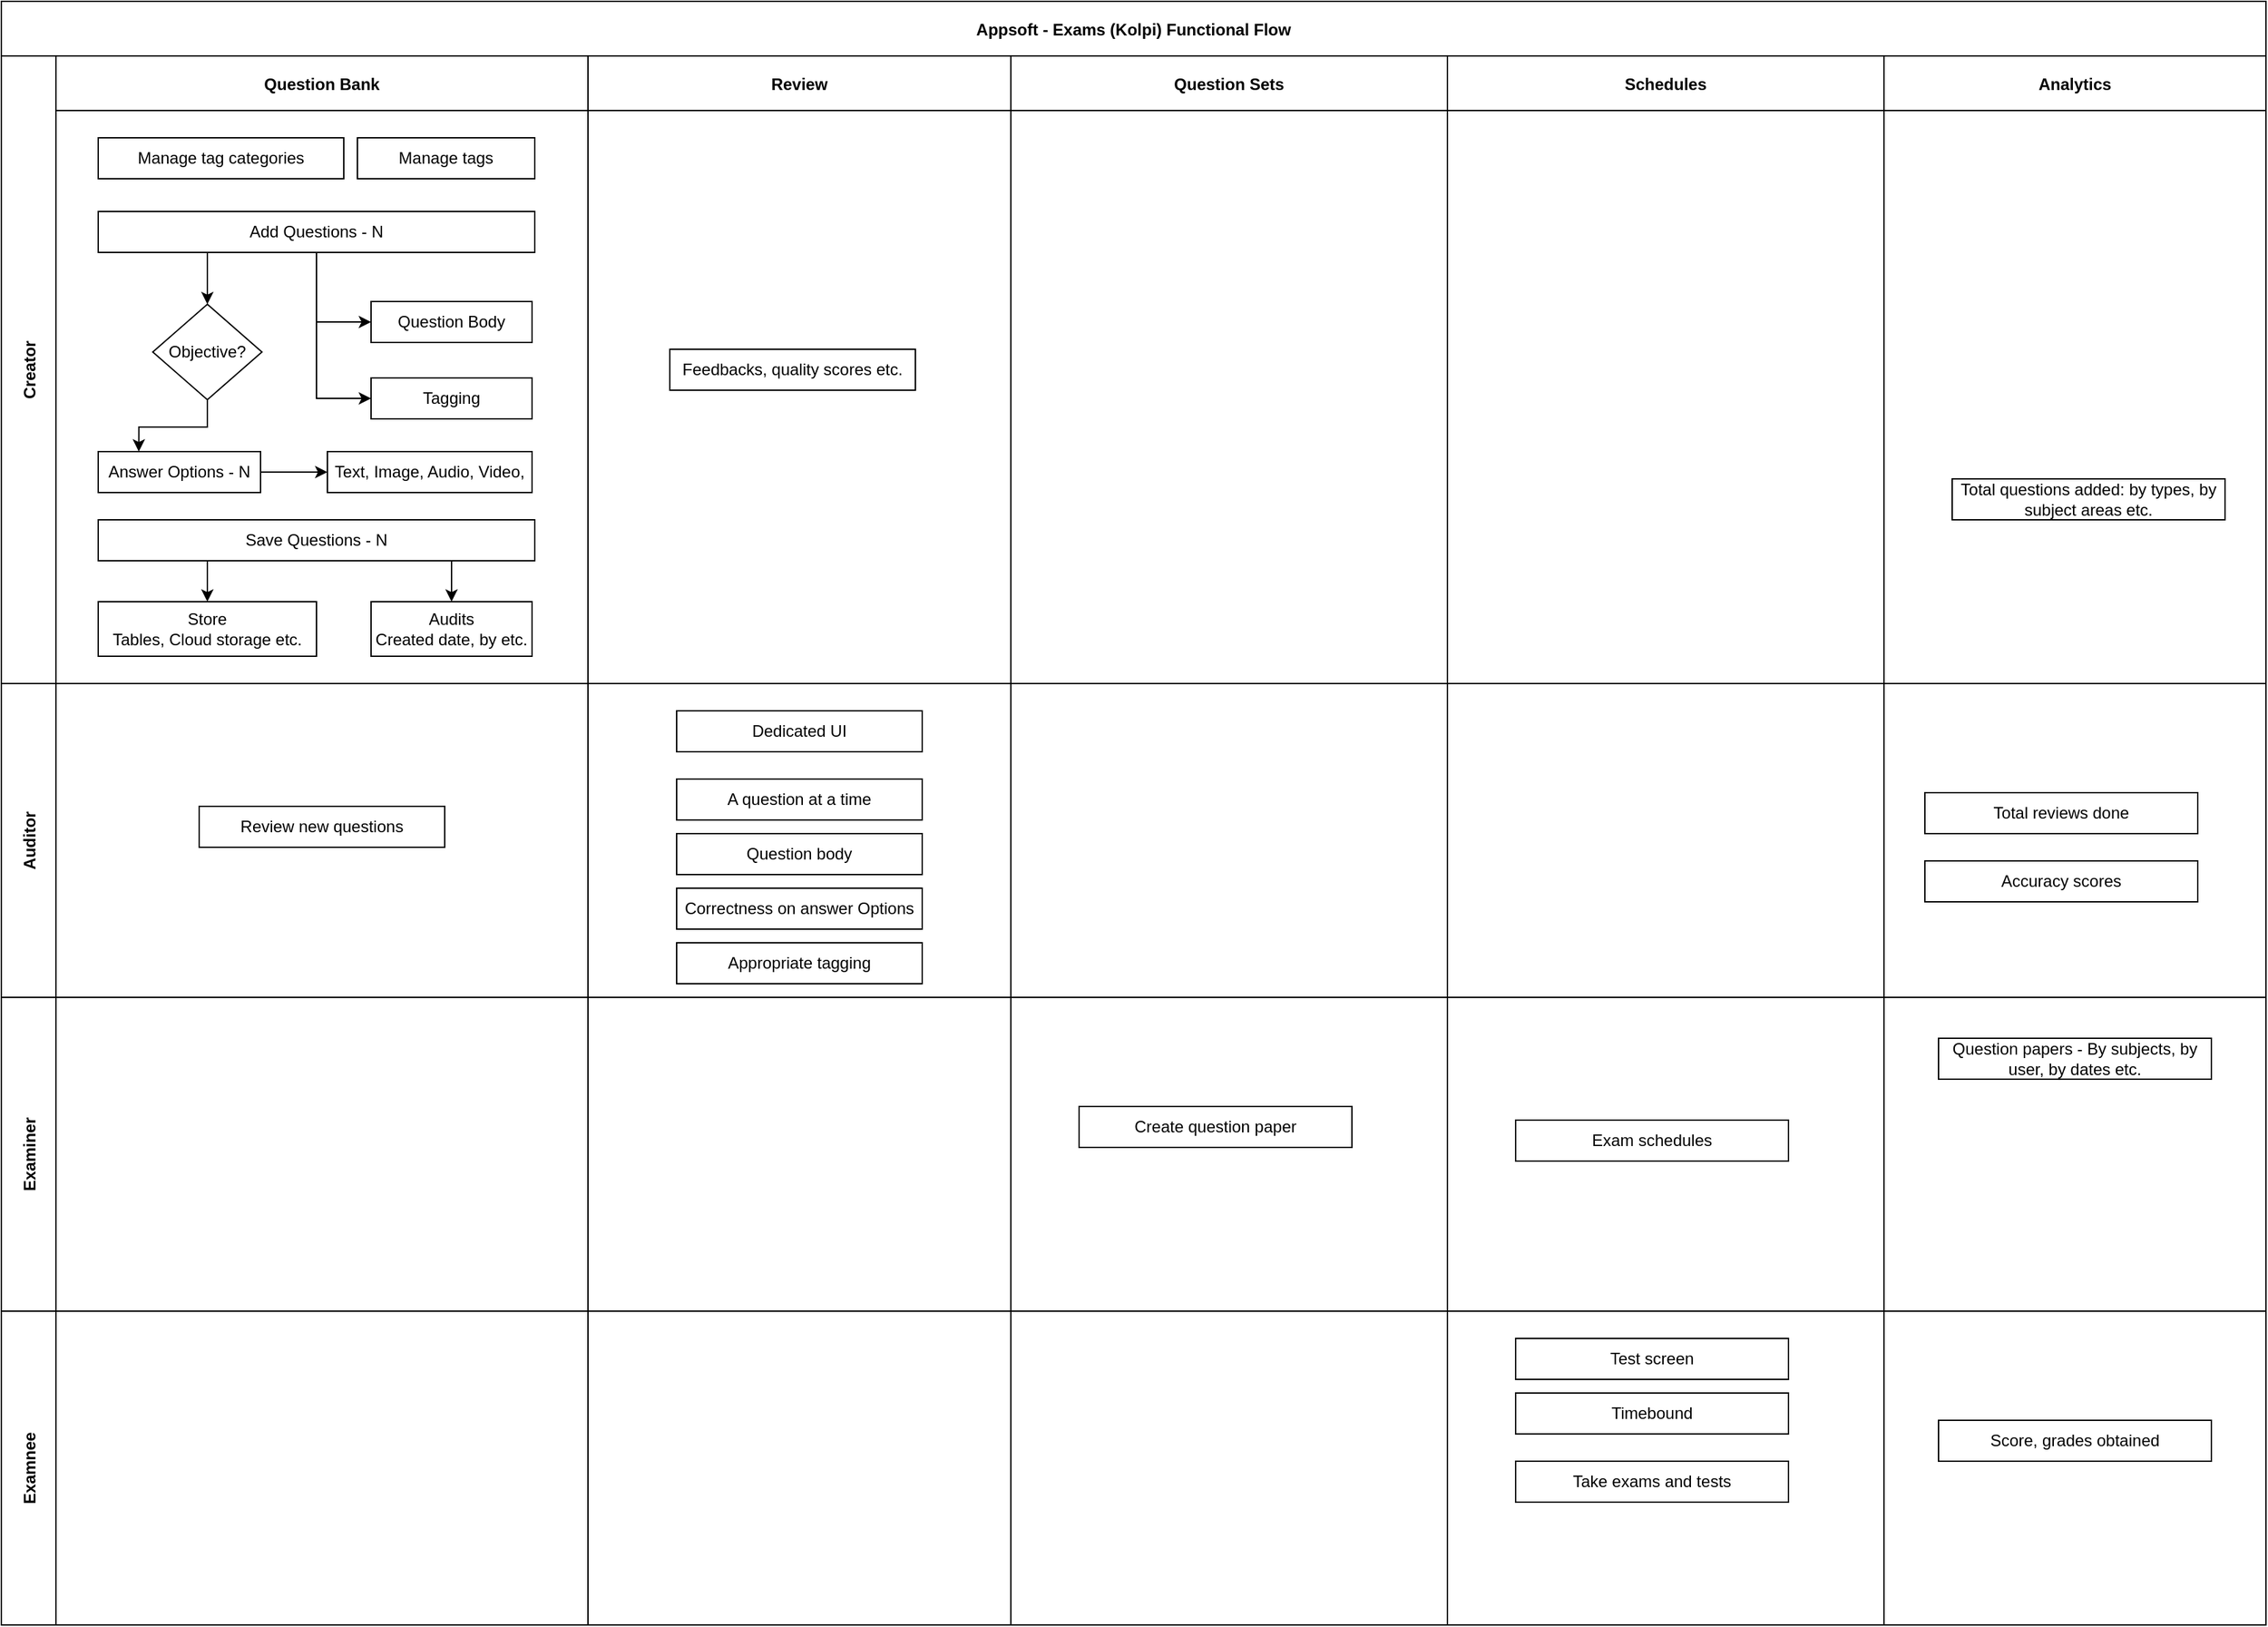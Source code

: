 <mxfile version="24.6.1" type="device">
  <diagram id="kgpKYQtTHZ0yAKxKKP6v" name="Page-1">
    <mxGraphModel dx="1674" dy="957" grid="1" gridSize="10" guides="1" tooltips="1" connect="1" arrows="1" fold="1" page="1" pageScale="1" pageWidth="850" pageHeight="1100" math="0" shadow="0">
      <root>
        <mxCell id="0" />
        <mxCell id="1" parent="0" />
        <mxCell id="3nuBFxr9cyL0pnOWT2aG-1" value="Appsoft - Exams (Kolpi) Functional Flow" style="shape=table;childLayout=tableLayout;startSize=40;collapsible=0;recursiveResize=0;expand=0;fillColor=none;fontStyle=1" parent="1" vertex="1">
          <mxGeometry x="40" y="40" width="1660" height="1190" as="geometry" />
        </mxCell>
        <mxCell id="3nuBFxr9cyL0pnOWT2aG-3" value="Creator" style="shape=tableRow;horizontal=0;swimlaneHead=0;swimlaneBody=0;top=0;left=0;bottom=0;right=0;fillColor=none;points=[[0,0.5],[1,0.5]];portConstraint=eastwest;startSize=40;collapsible=0;recursiveResize=0;expand=0;fontStyle=1;" parent="3nuBFxr9cyL0pnOWT2aG-1" vertex="1">
          <mxGeometry y="40" width="1660" height="460" as="geometry" />
        </mxCell>
        <mxCell id="3nuBFxr9cyL0pnOWT2aG-4" value="Question Bank" style="swimlane;swimlaneHead=0;swimlaneBody=0;connectable=0;fillColor=none;startSize=40;collapsible=0;recursiveResize=0;expand=0;fontStyle=1;" parent="3nuBFxr9cyL0pnOWT2aG-3" vertex="1">
          <mxGeometry x="40" width="390" height="460" as="geometry">
            <mxRectangle width="390" height="460" as="alternateBounds" />
          </mxGeometry>
        </mxCell>
        <mxCell id="F5dP5_MxQEhV5lxmtGqp-54" style="edgeStyle=orthogonalEdgeStyle;rounded=0;orthogonalLoop=1;jettySize=auto;html=1;exitX=0.5;exitY=1;exitDx=0;exitDy=0;entryX=0;entryY=0.5;entryDx=0;entryDy=0;" edge="1" parent="3nuBFxr9cyL0pnOWT2aG-4" source="3nuBFxr9cyL0pnOWT2aG-7" target="F5dP5_MxQEhV5lxmtGqp-44">
          <mxGeometry relative="1" as="geometry" />
        </mxCell>
        <mxCell id="F5dP5_MxQEhV5lxmtGqp-55" style="edgeStyle=orthogonalEdgeStyle;rounded=0;orthogonalLoop=1;jettySize=auto;html=1;exitX=0.5;exitY=1;exitDx=0;exitDy=0;entryX=0;entryY=0.5;entryDx=0;entryDy=0;" edge="1" parent="3nuBFxr9cyL0pnOWT2aG-4" source="3nuBFxr9cyL0pnOWT2aG-7" target="F5dP5_MxQEhV5lxmtGqp-43">
          <mxGeometry relative="1" as="geometry" />
        </mxCell>
        <mxCell id="F5dP5_MxQEhV5lxmtGqp-58" style="edgeStyle=orthogonalEdgeStyle;rounded=0;orthogonalLoop=1;jettySize=auto;html=1;exitX=0.25;exitY=1;exitDx=0;exitDy=0;entryX=0.5;entryY=0;entryDx=0;entryDy=0;" edge="1" parent="3nuBFxr9cyL0pnOWT2aG-4" source="3nuBFxr9cyL0pnOWT2aG-7" target="F5dP5_MxQEhV5lxmtGqp-51">
          <mxGeometry relative="1" as="geometry" />
        </mxCell>
        <mxCell id="3nuBFxr9cyL0pnOWT2aG-7" value="Add Questions - N" style="rounded=0;whiteSpace=wrap;html=1;" parent="3nuBFxr9cyL0pnOWT2aG-4" vertex="1">
          <mxGeometry x="31" y="114" width="320" height="30" as="geometry" />
        </mxCell>
        <mxCell id="F5dP5_MxQEhV5lxmtGqp-41" value="Manage tag categories" style="rounded=0;whiteSpace=wrap;html=1;" vertex="1" parent="3nuBFxr9cyL0pnOWT2aG-4">
          <mxGeometry x="31" y="60" width="180" height="30" as="geometry" />
        </mxCell>
        <mxCell id="F5dP5_MxQEhV5lxmtGqp-43" value="Question Body" style="rounded=0;whiteSpace=wrap;html=1;" vertex="1" parent="3nuBFxr9cyL0pnOWT2aG-4">
          <mxGeometry x="231" y="180" width="118" height="30" as="geometry" />
        </mxCell>
        <mxCell id="F5dP5_MxQEhV5lxmtGqp-44" value="Tagging" style="rounded=0;whiteSpace=wrap;html=1;" vertex="1" parent="3nuBFxr9cyL0pnOWT2aG-4">
          <mxGeometry x="231" y="236" width="118" height="30" as="geometry" />
        </mxCell>
        <mxCell id="F5dP5_MxQEhV5lxmtGqp-109" style="edgeStyle=orthogonalEdgeStyle;rounded=0;orthogonalLoop=1;jettySize=auto;html=1;exitX=1;exitY=0.5;exitDx=0;exitDy=0;entryX=0;entryY=0.5;entryDx=0;entryDy=0;" edge="1" parent="3nuBFxr9cyL0pnOWT2aG-4" source="F5dP5_MxQEhV5lxmtGqp-50" target="F5dP5_MxQEhV5lxmtGqp-108">
          <mxGeometry relative="1" as="geometry" />
        </mxCell>
        <mxCell id="F5dP5_MxQEhV5lxmtGqp-50" value="Answer Options - N" style="rounded=0;whiteSpace=wrap;html=1;" vertex="1" parent="3nuBFxr9cyL0pnOWT2aG-4">
          <mxGeometry x="31" y="290" width="119" height="30" as="geometry" />
        </mxCell>
        <mxCell id="F5dP5_MxQEhV5lxmtGqp-77" style="edgeStyle=orthogonalEdgeStyle;rounded=0;orthogonalLoop=1;jettySize=auto;html=1;exitX=0.5;exitY=1;exitDx=0;exitDy=0;entryX=0.25;entryY=0;entryDx=0;entryDy=0;" edge="1" parent="3nuBFxr9cyL0pnOWT2aG-4" source="F5dP5_MxQEhV5lxmtGqp-51" target="F5dP5_MxQEhV5lxmtGqp-50">
          <mxGeometry relative="1" as="geometry" />
        </mxCell>
        <mxCell id="F5dP5_MxQEhV5lxmtGqp-51" value="Objective?" style="rhombus;whiteSpace=wrap;html=1;" vertex="1" parent="3nuBFxr9cyL0pnOWT2aG-4">
          <mxGeometry x="71" y="182" width="80" height="70" as="geometry" />
        </mxCell>
        <mxCell id="F5dP5_MxQEhV5lxmtGqp-80" style="edgeStyle=orthogonalEdgeStyle;rounded=0;orthogonalLoop=1;jettySize=auto;html=1;entryX=0.5;entryY=0;entryDx=0;entryDy=0;exitX=0.25;exitY=1;exitDx=0;exitDy=0;" edge="1" parent="3nuBFxr9cyL0pnOWT2aG-4" source="F5dP5_MxQEhV5lxmtGqp-73" target="F5dP5_MxQEhV5lxmtGqp-79">
          <mxGeometry relative="1" as="geometry" />
        </mxCell>
        <mxCell id="F5dP5_MxQEhV5lxmtGqp-73" value="Save Questions - N" style="rounded=0;whiteSpace=wrap;html=1;" vertex="1" parent="3nuBFxr9cyL0pnOWT2aG-4">
          <mxGeometry x="31" y="340" width="320" height="30" as="geometry" />
        </mxCell>
        <mxCell id="F5dP5_MxQEhV5lxmtGqp-76" value="Manage tags" style="rounded=0;whiteSpace=wrap;html=1;" vertex="1" parent="3nuBFxr9cyL0pnOWT2aG-4">
          <mxGeometry x="221" y="60" width="130" height="30" as="geometry" />
        </mxCell>
        <mxCell id="F5dP5_MxQEhV5lxmtGqp-78" value="Audits&lt;div&gt;Created date, by etc.&lt;/div&gt;" style="rounded=0;whiteSpace=wrap;html=1;" vertex="1" parent="3nuBFxr9cyL0pnOWT2aG-4">
          <mxGeometry x="231" y="400" width="118" height="40" as="geometry" />
        </mxCell>
        <mxCell id="F5dP5_MxQEhV5lxmtGqp-79" value="Store&lt;div&gt;&lt;span style=&quot;background-color: initial;&quot;&gt;Tables, Cloud storage etc.&lt;/span&gt;&lt;/div&gt;" style="rounded=0;whiteSpace=wrap;html=1;" vertex="1" parent="3nuBFxr9cyL0pnOWT2aG-4">
          <mxGeometry x="31" y="400" width="160" height="40" as="geometry" />
        </mxCell>
        <mxCell id="F5dP5_MxQEhV5lxmtGqp-90" style="edgeStyle=orthogonalEdgeStyle;rounded=0;orthogonalLoop=1;jettySize=auto;html=1;entryX=0.5;entryY=0;entryDx=0;entryDy=0;" edge="1" parent="3nuBFxr9cyL0pnOWT2aG-4" target="F5dP5_MxQEhV5lxmtGqp-78">
          <mxGeometry relative="1" as="geometry">
            <mxPoint x="291" y="370" as="sourcePoint" />
          </mxGeometry>
        </mxCell>
        <mxCell id="F5dP5_MxQEhV5lxmtGqp-108" value="Text, Image, Audio, Video," style="rounded=0;whiteSpace=wrap;html=1;" vertex="1" parent="3nuBFxr9cyL0pnOWT2aG-4">
          <mxGeometry x="199" y="290" width="150" height="30" as="geometry" />
        </mxCell>
        <mxCell id="3nuBFxr9cyL0pnOWT2aG-8" value="Review" style="swimlane;swimlaneHead=0;swimlaneBody=0;connectable=0;fillColor=none;startSize=40;collapsible=0;recursiveResize=0;expand=0;fontStyle=1;" parent="3nuBFxr9cyL0pnOWT2aG-3" vertex="1">
          <mxGeometry x="430" width="310" height="460" as="geometry">
            <mxRectangle width="310" height="460" as="alternateBounds" />
          </mxGeometry>
        </mxCell>
        <mxCell id="F5dP5_MxQEhV5lxmtGqp-111" value="Feedbacks, quality scores etc." style="rounded=0;whiteSpace=wrap;html=1;" vertex="1" parent="3nuBFxr9cyL0pnOWT2aG-8">
          <mxGeometry x="60" y="215" width="180" height="30" as="geometry" />
        </mxCell>
        <mxCell id="3nuBFxr9cyL0pnOWT2aG-11" value="Question Sets" style="swimlane;swimlaneHead=0;swimlaneBody=0;connectable=0;fillColor=none;startSize=40;collapsible=0;recursiveResize=0;expand=0;fontStyle=1;" parent="3nuBFxr9cyL0pnOWT2aG-3" vertex="1">
          <mxGeometry x="740" width="320" height="460" as="geometry">
            <mxRectangle width="320" height="460" as="alternateBounds" />
          </mxGeometry>
        </mxCell>
        <mxCell id="F5dP5_MxQEhV5lxmtGqp-91" value="Schedules" style="swimlane;swimlaneHead=0;swimlaneBody=0;connectable=0;fillColor=none;startSize=40;collapsible=0;recursiveResize=0;expand=0;fontStyle=1;" vertex="1" parent="3nuBFxr9cyL0pnOWT2aG-3">
          <mxGeometry x="1060" width="320" height="460" as="geometry">
            <mxRectangle width="320" height="460" as="alternateBounds" />
          </mxGeometry>
        </mxCell>
        <mxCell id="F5dP5_MxQEhV5lxmtGqp-103" value="Analytics" style="swimlane;swimlaneHead=0;swimlaneBody=0;connectable=0;fillColor=none;startSize=40;collapsible=0;recursiveResize=0;expand=0;fontStyle=1;" vertex="1" parent="3nuBFxr9cyL0pnOWT2aG-3">
          <mxGeometry x="1380" width="280" height="460" as="geometry">
            <mxRectangle width="280" height="460" as="alternateBounds" />
          </mxGeometry>
        </mxCell>
        <mxCell id="F5dP5_MxQEhV5lxmtGqp-128" value="Total questions added: by types, by subject areas etc." style="rounded=0;whiteSpace=wrap;html=1;" vertex="1" parent="F5dP5_MxQEhV5lxmtGqp-103">
          <mxGeometry x="50" y="310" width="200" height="30" as="geometry" />
        </mxCell>
        <mxCell id="3nuBFxr9cyL0pnOWT2aG-15" value="Auditor" style="shape=tableRow;horizontal=0;swimlaneHead=0;swimlaneBody=0;top=0;left=0;bottom=0;right=0;fillColor=none;points=[[0,0.5],[1,0.5]];portConstraint=eastwest;startSize=40;collapsible=0;recursiveResize=0;expand=0;fontStyle=1;" parent="3nuBFxr9cyL0pnOWT2aG-1" vertex="1">
          <mxGeometry y="500" width="1660" height="230" as="geometry" />
        </mxCell>
        <mxCell id="3nuBFxr9cyL0pnOWT2aG-16" value="" style="swimlane;swimlaneHead=0;swimlaneBody=0;connectable=0;fillColor=none;startSize=0;collapsible=0;recursiveResize=0;expand=0;fontStyle=1;" parent="3nuBFxr9cyL0pnOWT2aG-15" vertex="1">
          <mxGeometry x="40" width="390" height="230" as="geometry">
            <mxRectangle width="390" height="230" as="alternateBounds" />
          </mxGeometry>
        </mxCell>
        <mxCell id="F5dP5_MxQEhV5lxmtGqp-113" value="Review new questions" style="rounded=0;whiteSpace=wrap;html=1;" vertex="1" parent="3nuBFxr9cyL0pnOWT2aG-16">
          <mxGeometry x="105" y="90" width="180" height="30" as="geometry" />
        </mxCell>
        <mxCell id="3nuBFxr9cyL0pnOWT2aG-18" value="" style="swimlane;swimlaneHead=0;swimlaneBody=0;connectable=0;fillColor=none;startSize=0;collapsible=0;recursiveResize=0;expand=0;fontStyle=1;" parent="3nuBFxr9cyL0pnOWT2aG-15" vertex="1">
          <mxGeometry x="430" width="310" height="230" as="geometry">
            <mxRectangle width="310" height="230" as="alternateBounds" />
          </mxGeometry>
        </mxCell>
        <mxCell id="F5dP5_MxQEhV5lxmtGqp-112" value="Dedicated UI" style="rounded=0;whiteSpace=wrap;html=1;" vertex="1" parent="3nuBFxr9cyL0pnOWT2aG-18">
          <mxGeometry x="65" y="20" width="180" height="30" as="geometry" />
        </mxCell>
        <mxCell id="F5dP5_MxQEhV5lxmtGqp-114" value="Question body" style="rounded=0;whiteSpace=wrap;html=1;" vertex="1" parent="3nuBFxr9cyL0pnOWT2aG-18">
          <mxGeometry x="65" y="110" width="180" height="30" as="geometry" />
        </mxCell>
        <mxCell id="F5dP5_MxQEhV5lxmtGqp-115" value="Correctness on answer Options" style="rounded=0;whiteSpace=wrap;html=1;" vertex="1" parent="3nuBFxr9cyL0pnOWT2aG-18">
          <mxGeometry x="65" y="150" width="180" height="30" as="geometry" />
        </mxCell>
        <mxCell id="F5dP5_MxQEhV5lxmtGqp-116" value="Appropriate tagging" style="rounded=0;whiteSpace=wrap;html=1;" vertex="1" parent="3nuBFxr9cyL0pnOWT2aG-18">
          <mxGeometry x="65" y="190" width="180" height="30" as="geometry" />
        </mxCell>
        <mxCell id="F5dP5_MxQEhV5lxmtGqp-117" value="A question at a time" style="rounded=0;whiteSpace=wrap;html=1;" vertex="1" parent="3nuBFxr9cyL0pnOWT2aG-18">
          <mxGeometry x="65" y="70" width="180" height="30" as="geometry" />
        </mxCell>
        <mxCell id="3nuBFxr9cyL0pnOWT2aG-23" value="" style="swimlane;swimlaneHead=0;swimlaneBody=0;connectable=0;fillColor=none;startSize=0;collapsible=0;recursiveResize=0;expand=0;fontStyle=1;" parent="3nuBFxr9cyL0pnOWT2aG-15" vertex="1">
          <mxGeometry x="740" width="320" height="230" as="geometry">
            <mxRectangle width="320" height="230" as="alternateBounds" />
          </mxGeometry>
        </mxCell>
        <mxCell id="F5dP5_MxQEhV5lxmtGqp-92" style="swimlane;swimlaneHead=0;swimlaneBody=0;connectable=0;fillColor=none;startSize=0;collapsible=0;recursiveResize=0;expand=0;fontStyle=1;" vertex="1" parent="3nuBFxr9cyL0pnOWT2aG-15">
          <mxGeometry x="1060" width="320" height="230" as="geometry">
            <mxRectangle width="320" height="230" as="alternateBounds" />
          </mxGeometry>
        </mxCell>
        <mxCell id="F5dP5_MxQEhV5lxmtGqp-104" style="swimlane;swimlaneHead=0;swimlaneBody=0;connectable=0;fillColor=none;startSize=0;collapsible=0;recursiveResize=0;expand=0;fontStyle=1;" vertex="1" parent="3nuBFxr9cyL0pnOWT2aG-15">
          <mxGeometry x="1380" width="280" height="230" as="geometry">
            <mxRectangle width="280" height="230" as="alternateBounds" />
          </mxGeometry>
        </mxCell>
        <mxCell id="F5dP5_MxQEhV5lxmtGqp-126" value="Total reviews done" style="rounded=0;whiteSpace=wrap;html=1;" vertex="1" parent="F5dP5_MxQEhV5lxmtGqp-104">
          <mxGeometry x="30" y="80" width="200" height="30" as="geometry" />
        </mxCell>
        <mxCell id="F5dP5_MxQEhV5lxmtGqp-127" value="Accuracy scores" style="rounded=0;whiteSpace=wrap;html=1;" vertex="1" parent="F5dP5_MxQEhV5lxmtGqp-104">
          <mxGeometry x="30" y="130" width="200" height="30" as="geometry" />
        </mxCell>
        <mxCell id="F5dP5_MxQEhV5lxmtGqp-93" value="Examiner" style="shape=tableRow;horizontal=0;swimlaneHead=0;swimlaneBody=0;top=0;left=0;bottom=0;right=0;fillColor=none;points=[[0,0.5],[1,0.5]];portConstraint=eastwest;startSize=40;collapsible=0;recursiveResize=0;expand=0;fontStyle=1;" vertex="1" parent="3nuBFxr9cyL0pnOWT2aG-1">
          <mxGeometry y="730" width="1660" height="230" as="geometry" />
        </mxCell>
        <mxCell id="F5dP5_MxQEhV5lxmtGqp-94" style="swimlane;swimlaneHead=0;swimlaneBody=0;connectable=0;fillColor=none;startSize=0;collapsible=0;recursiveResize=0;expand=0;fontStyle=1;" vertex="1" parent="F5dP5_MxQEhV5lxmtGqp-93">
          <mxGeometry x="40" width="390" height="230" as="geometry">
            <mxRectangle width="390" height="230" as="alternateBounds" />
          </mxGeometry>
        </mxCell>
        <mxCell id="F5dP5_MxQEhV5lxmtGqp-95" style="swimlane;swimlaneHead=0;swimlaneBody=0;connectable=0;fillColor=none;startSize=0;collapsible=0;recursiveResize=0;expand=0;fontStyle=1;" vertex="1" parent="F5dP5_MxQEhV5lxmtGqp-93">
          <mxGeometry x="430" width="310" height="230" as="geometry">
            <mxRectangle width="310" height="230" as="alternateBounds" />
          </mxGeometry>
        </mxCell>
        <mxCell id="F5dP5_MxQEhV5lxmtGqp-96" style="swimlane;swimlaneHead=0;swimlaneBody=0;connectable=0;fillColor=none;startSize=0;collapsible=0;recursiveResize=0;expand=0;fontStyle=1;" vertex="1" parent="F5dP5_MxQEhV5lxmtGqp-93">
          <mxGeometry x="740" width="320" height="230" as="geometry">
            <mxRectangle width="320" height="230" as="alternateBounds" />
          </mxGeometry>
        </mxCell>
        <mxCell id="F5dP5_MxQEhV5lxmtGqp-118" value="Create question paper" style="rounded=0;whiteSpace=wrap;html=1;" vertex="1" parent="F5dP5_MxQEhV5lxmtGqp-96">
          <mxGeometry x="50" y="80" width="200" height="30" as="geometry" />
        </mxCell>
        <mxCell id="F5dP5_MxQEhV5lxmtGqp-97" style="swimlane;swimlaneHead=0;swimlaneBody=0;connectable=0;fillColor=none;startSize=0;collapsible=0;recursiveResize=0;expand=0;fontStyle=1;" vertex="1" parent="F5dP5_MxQEhV5lxmtGqp-93">
          <mxGeometry x="1060" width="320" height="230" as="geometry">
            <mxRectangle width="320" height="230" as="alternateBounds" />
          </mxGeometry>
        </mxCell>
        <mxCell id="F5dP5_MxQEhV5lxmtGqp-120" value="Exam schedules" style="rounded=0;whiteSpace=wrap;html=1;" vertex="1" parent="F5dP5_MxQEhV5lxmtGqp-97">
          <mxGeometry x="50" y="90" width="200" height="30" as="geometry" />
        </mxCell>
        <mxCell id="F5dP5_MxQEhV5lxmtGqp-105" style="swimlane;swimlaneHead=0;swimlaneBody=0;connectable=0;fillColor=none;startSize=0;collapsible=0;recursiveResize=0;expand=0;fontStyle=1;" vertex="1" parent="F5dP5_MxQEhV5lxmtGqp-93">
          <mxGeometry x="1380" width="280" height="230" as="geometry">
            <mxRectangle width="280" height="230" as="alternateBounds" />
          </mxGeometry>
        </mxCell>
        <mxCell id="F5dP5_MxQEhV5lxmtGqp-125" value="Question papers - By subjects, by user, by dates etc." style="rounded=0;whiteSpace=wrap;html=1;" vertex="1" parent="F5dP5_MxQEhV5lxmtGqp-105">
          <mxGeometry x="40" y="30" width="200" height="30" as="geometry" />
        </mxCell>
        <mxCell id="F5dP5_MxQEhV5lxmtGqp-98" value="Examnee" style="shape=tableRow;horizontal=0;swimlaneHead=0;swimlaneBody=0;top=0;left=0;bottom=0;right=0;fillColor=none;points=[[0,0.5],[1,0.5]];portConstraint=eastwest;startSize=40;collapsible=0;recursiveResize=0;expand=0;fontStyle=1;" vertex="1" parent="3nuBFxr9cyL0pnOWT2aG-1">
          <mxGeometry y="960" width="1660" height="230" as="geometry" />
        </mxCell>
        <mxCell id="F5dP5_MxQEhV5lxmtGqp-99" style="swimlane;swimlaneHead=0;swimlaneBody=0;connectable=0;fillColor=none;startSize=0;collapsible=0;recursiveResize=0;expand=0;fontStyle=1;" vertex="1" parent="F5dP5_MxQEhV5lxmtGqp-98">
          <mxGeometry x="40" width="390" height="230" as="geometry">
            <mxRectangle width="390" height="230" as="alternateBounds" />
          </mxGeometry>
        </mxCell>
        <mxCell id="F5dP5_MxQEhV5lxmtGqp-100" style="swimlane;swimlaneHead=0;swimlaneBody=0;connectable=0;fillColor=none;startSize=0;collapsible=0;recursiveResize=0;expand=0;fontStyle=1;" vertex="1" parent="F5dP5_MxQEhV5lxmtGqp-98">
          <mxGeometry x="430" width="310" height="230" as="geometry">
            <mxRectangle width="310" height="230" as="alternateBounds" />
          </mxGeometry>
        </mxCell>
        <mxCell id="F5dP5_MxQEhV5lxmtGqp-101" style="swimlane;swimlaneHead=0;swimlaneBody=0;connectable=0;fillColor=none;startSize=0;collapsible=0;recursiveResize=0;expand=0;fontStyle=1;" vertex="1" parent="F5dP5_MxQEhV5lxmtGqp-98">
          <mxGeometry x="740" width="320" height="230" as="geometry">
            <mxRectangle width="320" height="230" as="alternateBounds" />
          </mxGeometry>
        </mxCell>
        <mxCell id="F5dP5_MxQEhV5lxmtGqp-102" style="swimlane;swimlaneHead=0;swimlaneBody=0;connectable=0;fillColor=none;startSize=0;collapsible=0;recursiveResize=0;expand=0;fontStyle=1;" vertex="1" parent="F5dP5_MxQEhV5lxmtGqp-98">
          <mxGeometry x="1060" width="320" height="230" as="geometry">
            <mxRectangle width="320" height="230" as="alternateBounds" />
          </mxGeometry>
        </mxCell>
        <mxCell id="F5dP5_MxQEhV5lxmtGqp-121" value="Take exams and tests" style="rounded=0;whiteSpace=wrap;html=1;" vertex="1" parent="F5dP5_MxQEhV5lxmtGqp-102">
          <mxGeometry x="50" y="110" width="200" height="30" as="geometry" />
        </mxCell>
        <mxCell id="F5dP5_MxQEhV5lxmtGqp-122" value="Test screen" style="rounded=0;whiteSpace=wrap;html=1;" vertex="1" parent="F5dP5_MxQEhV5lxmtGqp-102">
          <mxGeometry x="50" y="20" width="200" height="30" as="geometry" />
        </mxCell>
        <mxCell id="F5dP5_MxQEhV5lxmtGqp-123" value="Timebound" style="rounded=0;whiteSpace=wrap;html=1;" vertex="1" parent="F5dP5_MxQEhV5lxmtGqp-102">
          <mxGeometry x="50" y="60" width="200" height="30" as="geometry" />
        </mxCell>
        <mxCell id="F5dP5_MxQEhV5lxmtGqp-106" style="swimlane;swimlaneHead=0;swimlaneBody=0;connectable=0;fillColor=none;startSize=0;collapsible=0;recursiveResize=0;expand=0;fontStyle=1;" vertex="1" parent="F5dP5_MxQEhV5lxmtGqp-98">
          <mxGeometry x="1380" width="280" height="230" as="geometry">
            <mxRectangle width="280" height="230" as="alternateBounds" />
          </mxGeometry>
        </mxCell>
        <mxCell id="F5dP5_MxQEhV5lxmtGqp-124" value="Score, grades obtained" style="rounded=0;whiteSpace=wrap;html=1;" vertex="1" parent="F5dP5_MxQEhV5lxmtGqp-106">
          <mxGeometry x="40" y="80" width="200" height="30" as="geometry" />
        </mxCell>
      </root>
    </mxGraphModel>
  </diagram>
</mxfile>
